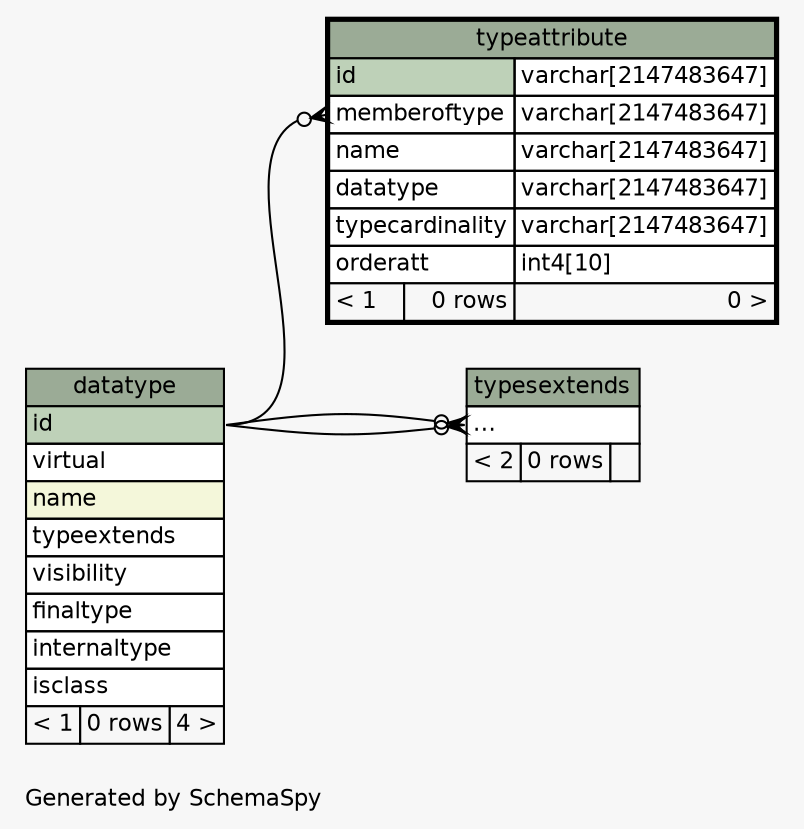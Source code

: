 // dot 2.38.0 on Windows 10 10.0
// SchemaSpy rev 590
digraph "twoDegreesRelationshipsDiagram" {
  graph [
    rankdir="RL"
    bgcolor="#f7f7f7"
    label="\nGenerated by SchemaSpy"
    labeljust="l"
    nodesep="0.18"
    ranksep="0.46"
    fontname="Helvetica"
    fontsize="11"
  ];
  node [
    fontname="Helvetica"
    fontsize="11"
    shape="plaintext"
  ];
  edge [
    arrowsize="0.8"
  ];
  "typeattribute":"memberoftype":w -> "datatype":"id":e [arrowhead=none dir=back arrowtail=crowodot];
  "typesextends":"elipses":w -> "datatype":"id":e [arrowhead=none dir=back arrowtail=crowodot];
  "typesextends":"elipses":w -> "datatype":"id":e [arrowhead=none dir=back arrowtail=crowodot];
  "datatype" [
    label=<
    <TABLE BORDER="0" CELLBORDER="1" CELLSPACING="0" BGCOLOR="#ffffff">
      <TR><TD COLSPAN="3" BGCOLOR="#9bab96" ALIGN="CENTER">datatype</TD></TR>
      <TR><TD PORT="id" COLSPAN="3" BGCOLOR="#bed1b8" ALIGN="LEFT">id</TD></TR>
      <TR><TD PORT="virtual" COLSPAN="3" ALIGN="LEFT">virtual</TD></TR>
      <TR><TD PORT="name" COLSPAN="3" BGCOLOR="#f4f7da" ALIGN="LEFT">name</TD></TR>
      <TR><TD PORT="typeextends" COLSPAN="3" ALIGN="LEFT">typeextends</TD></TR>
      <TR><TD PORT="visibility" COLSPAN="3" ALIGN="LEFT">visibility</TD></TR>
      <TR><TD PORT="finaltype" COLSPAN="3" ALIGN="LEFT">finaltype</TD></TR>
      <TR><TD PORT="internaltype" COLSPAN="3" ALIGN="LEFT">internaltype</TD></TR>
      <TR><TD PORT="isclass" COLSPAN="3" ALIGN="LEFT">isclass</TD></TR>
      <TR><TD ALIGN="LEFT" BGCOLOR="#f7f7f7">&lt; 1</TD><TD ALIGN="RIGHT" BGCOLOR="#f7f7f7">0 rows</TD><TD ALIGN="RIGHT" BGCOLOR="#f7f7f7">4 &gt;</TD></TR>
    </TABLE>>
    URL="datatype.html"
    tooltip="datatype"
  ];
  "typeattribute" [
    label=<
    <TABLE BORDER="2" CELLBORDER="1" CELLSPACING="0" BGCOLOR="#ffffff">
      <TR><TD COLSPAN="3" BGCOLOR="#9bab96" ALIGN="CENTER">typeattribute</TD></TR>
      <TR><TD PORT="id" COLSPAN="2" BGCOLOR="#bed1b8" ALIGN="LEFT">id</TD><TD PORT="id.type" ALIGN="LEFT">varchar[2147483647]</TD></TR>
      <TR><TD PORT="memberoftype" COLSPAN="2" ALIGN="LEFT">memberoftype</TD><TD PORT="memberoftype.type" ALIGN="LEFT">varchar[2147483647]</TD></TR>
      <TR><TD PORT="name" COLSPAN="2" ALIGN="LEFT">name</TD><TD PORT="name.type" ALIGN="LEFT">varchar[2147483647]</TD></TR>
      <TR><TD PORT="datatype" COLSPAN="2" ALIGN="LEFT">datatype</TD><TD PORT="datatype.type" ALIGN="LEFT">varchar[2147483647]</TD></TR>
      <TR><TD PORT="typecardinality" COLSPAN="2" ALIGN="LEFT">typecardinality</TD><TD PORT="typecardinality.type" ALIGN="LEFT">varchar[2147483647]</TD></TR>
      <TR><TD PORT="orderatt" COLSPAN="2" ALIGN="LEFT">orderatt</TD><TD PORT="orderatt.type" ALIGN="LEFT">int4[10]</TD></TR>
      <TR><TD ALIGN="LEFT" BGCOLOR="#f7f7f7">&lt; 1</TD><TD ALIGN="RIGHT" BGCOLOR="#f7f7f7">0 rows</TD><TD ALIGN="RIGHT" BGCOLOR="#f7f7f7">0 &gt;</TD></TR>
    </TABLE>>
    URL="typeattribute.html"
    tooltip="typeattribute"
  ];
  "typesextends" [
    label=<
    <TABLE BORDER="0" CELLBORDER="1" CELLSPACING="0" BGCOLOR="#ffffff">
      <TR><TD COLSPAN="3" BGCOLOR="#9bab96" ALIGN="CENTER">typesextends</TD></TR>
      <TR><TD PORT="elipses" COLSPAN="3" ALIGN="LEFT">...</TD></TR>
      <TR><TD ALIGN="LEFT" BGCOLOR="#f7f7f7">&lt; 2</TD><TD ALIGN="RIGHT" BGCOLOR="#f7f7f7">0 rows</TD><TD ALIGN="RIGHT" BGCOLOR="#f7f7f7">  </TD></TR>
    </TABLE>>
    URL="typesextends.html"
    tooltip="typesextends"
  ];
}
